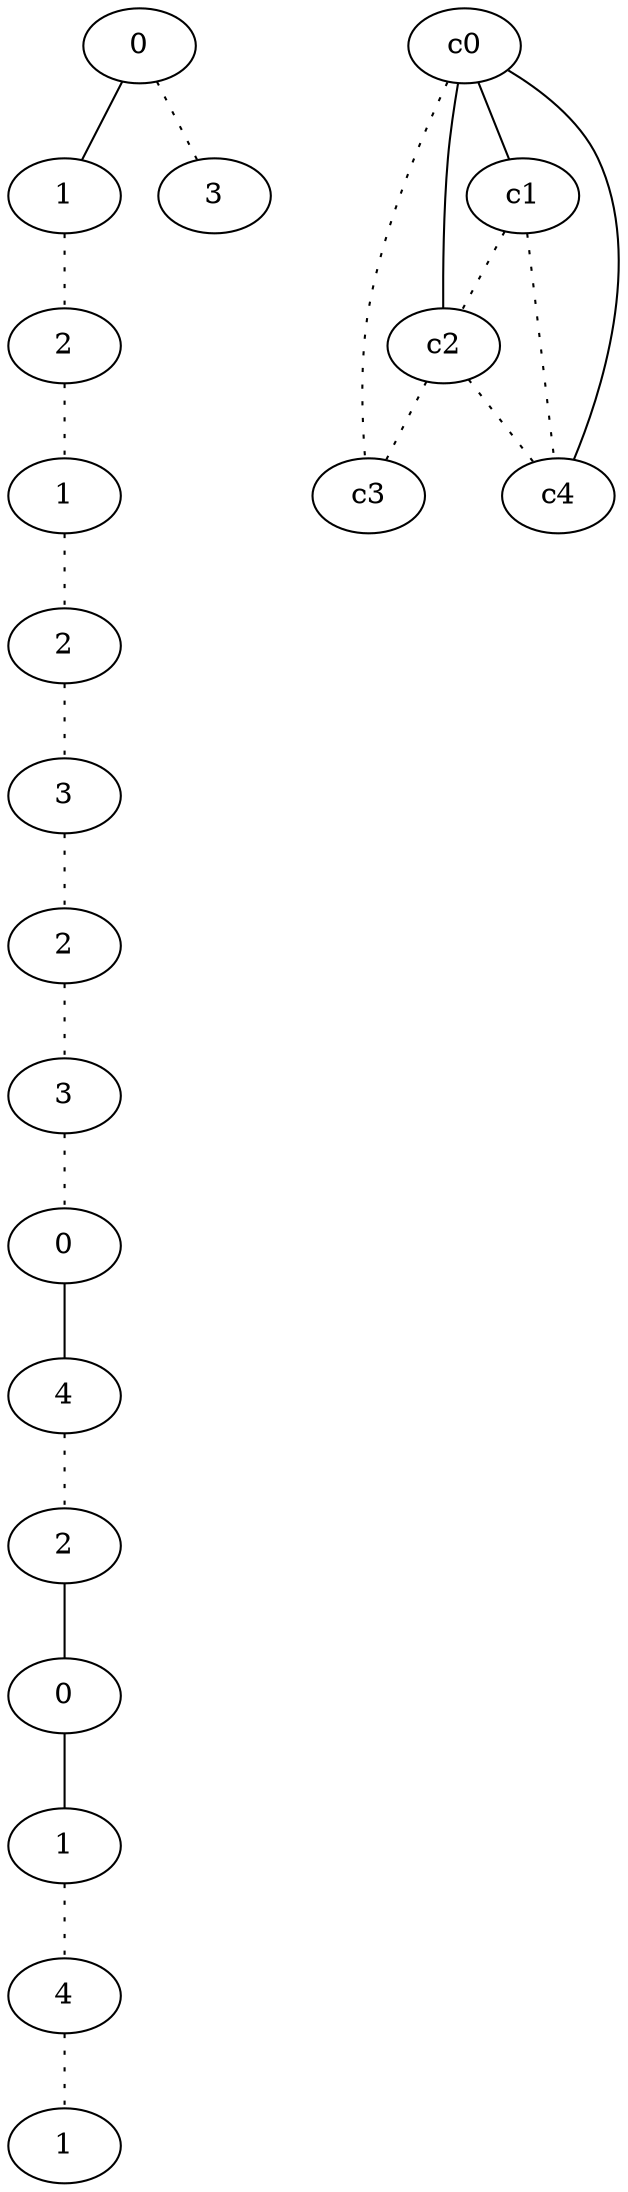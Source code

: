 graph {
a0[label=0];
a1[label=1];
a2[label=2];
a3[label=1];
a4[label=2];
a5[label=3];
a6[label=2];
a7[label=3];
a8[label=0];
a9[label=4];
a10[label=2];
a11[label=0];
a12[label=1];
a13[label=4];
a14[label=1];
a15[label=3];
a0 -- a1;
a0 -- a15 [style=dotted];
a1 -- a2 [style=dotted];
a2 -- a3 [style=dotted];
a3 -- a4 [style=dotted];
a4 -- a5 [style=dotted];
a5 -- a6 [style=dotted];
a6 -- a7 [style=dotted];
a7 -- a8 [style=dotted];
a8 -- a9;
a9 -- a10 [style=dotted];
a10 -- a11;
a11 -- a12;
a12 -- a13 [style=dotted];
a13 -- a14 [style=dotted];
c0 -- c1;
c0 -- c2;
c0 -- c3 [style=dotted];
c0 -- c4;
c1 -- c2 [style=dotted];
c1 -- c4 [style=dotted];
c2 -- c3 [style=dotted];
c2 -- c4 [style=dotted];
}
